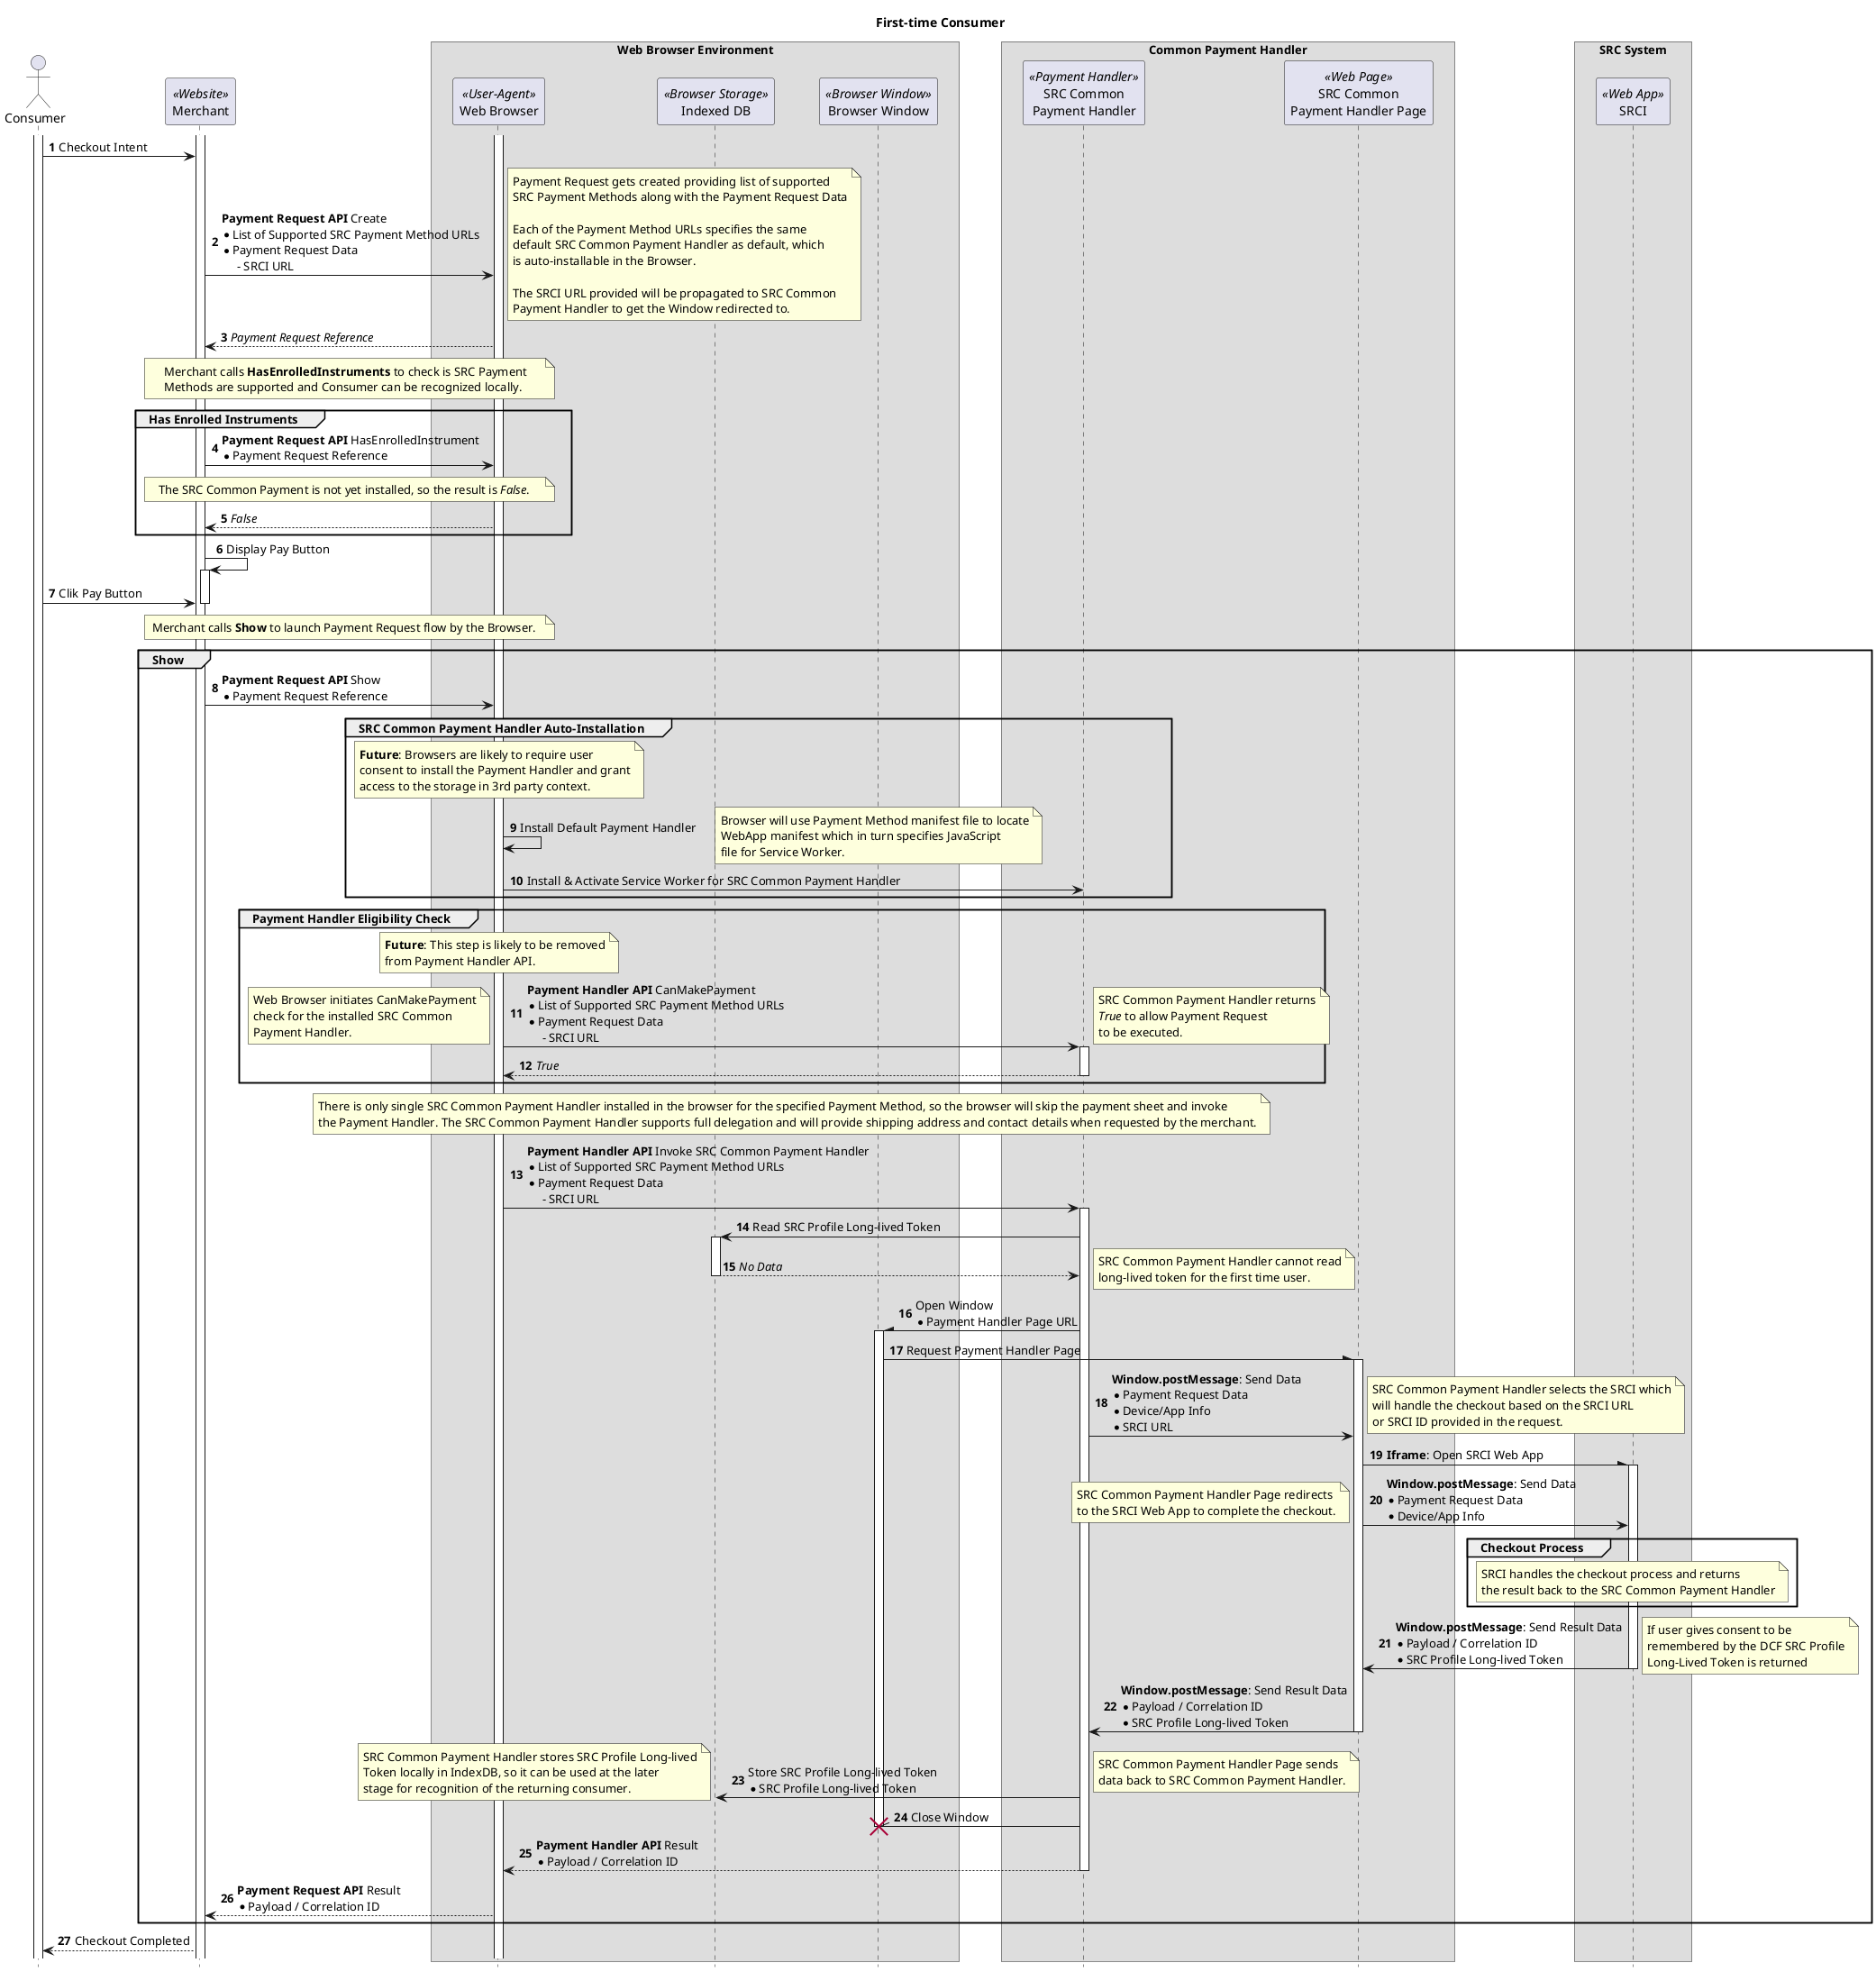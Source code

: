 @startuml

autonumber
hide footbox
skinparam ParticipantPadding 20
skinparam BoxPadding 10

title First-time Consumer

actor Consumer as Consumer
participant Merchant as Merchant <<Website>>

box "Web Browser Environment"
  participant "Web Browser" as Browser <<User-Agent>>
  participant "Indexed DB" as DB <<Browser Storage>>
  participant "Browser Window" as Window <<Browser Window>>
end box

box "Common Payment Handler"
  participant "SRC Common\nPayment Handler" as PH <<Payment Handler>>
  participant "SRC Common\nPayment Handler Page" as Page <<Web Page>>
end box

box "SRC System"
  participant "SRCI" as SRCI <<Web App>>
end box

activate Consumer
activate Merchant
activate Browser

Consumer->Merchant: Checkout Intent
Merchant->Browser: **Payment Request API** Create\n* List of Supported SRC Payment Method URLs\n* Payment Request Data\n     - SRCI URL
note right
  Payment Request gets created providing list of supported
  SRC Payment Methods along with the Payment Request Data

  Each of the Payment Method URLs specifies the same
  default SRC Common Payment Handler as default, which
  is auto-installable in the Browser.

  The SRCI URL provided will be propagated to SRC Common
  Payment Handler to get the Window redirected to.
end note
return //Payment Request Reference//

note over Merchant, Browser
  Merchant calls **HasEnrolledInstruments** to check is SRC Payment
  Methods are supported and Consumer can be recognized locally.
end note
group Has Enrolled Instruments
Merchant->Browser: **Payment Request API** HasEnrolledInstrument\n* Payment Request Reference
note over Merchant, Browser
  The SRC Common Payment is not yet installed, so the result is //False//. 
end note
Browser-->Merchant: //False//
end group
Merchant->Merchant: Display Pay Button
activate Merchant
Consumer->Merchant: Clik Pay Button
deactivate Merchant
note over Merchant, Browser
  Merchant calls **Show** to launch Payment Request flow by the Browser. 
end note
group Show
Merchant->Browser: **Payment Request API** Show\n* Payment Request Reference
group SRC Common Payment Handler Auto-Installation 
note over Browser
  **Future**: Browsers are likely to require user
  consent to install the Payment Handler and grant
  access to the storage in 3rd party context.
end note
Browser->Browser: Install Default Payment Handler
note right
  Browser will use Payment Method manifest file to locate
  WebApp manifest which in turn specifies JavaScript
  file for Service Worker.
end note
Browser->PH: Install & Activate Service Worker for SRC Common Payment Handler
end group

group Payment Handler Eligibility Check
note over Browser
  **Future**: This step is likely to be removed
  from Payment Handler API.
end note
Browser->PH: **Payment Handler API** CanMakePayment\n* List of Supported SRC Payment Method URLs\n* Payment Request Data\n     - SRCI URL
activate PH
note left
  Web Browser initiates CanMakePayment
  check for the installed SRC Common
  Payment Handler.
end note
note right
  SRC Common Payment Handler returns
  //True// to allow Payment Request
  to be executed.
end note
return //True//
end group
note over Browser, PH
  There is only single SRC Common Payment Handler installed in the browser for the specified Payment Method, so the browser will skip the payment sheet and invoke
  the Payment Handler. The SRC Common Payment Handler supports full delegation and will provide shipping address and contact details when requested by the merchant.
end note

Browser->PH: **Payment Handler API** Invoke SRC Common Payment Handler\n* List of Supported SRC Payment Method URLs\n* Payment Request Data\n     - SRCI URL
activate PH

PH->DB: Read SRC Profile Long-lived Token
activate DB
return //No Data//
note right
    SRC Common Payment Handler cannot read
    long-lived token for the first time user.
end note

PH-\Window: Open Window\n* Payment Handler Page URL
activate Window

Window-\Page: Request Payment Handler Page
activate Page
PH->Page: **Window.postMessage**: Send Data\n* Payment Request Data\n* Device/App Info\n* SRCI URL
note right
    SRC Common Payment Handler selects the SRCI which
    will handle the checkout based on the SRCI URL
    or SRCI ID provided in the request.
end note
Page-\SRCI: **Iframe**: Open SRCI Web App
activate SRCI
Page->SRCI: **Window.postMessage**: Send Data\n* Payment Request Data\n* Device/App Info
note left
    SRC Common Payment Handler Page redirects
    to the SRCI Web App to complete the checkout.
end note

group Checkout Process
note over SRCI
    SRCI handles the checkout process and returns
    the result back to the SRC Common Payment Handler
end note
end group

SRCI->Page: **Window.postMessage**: Send Result Data\n* Payload / Correlation ID\n* SRC Profile Long-lived Token
deactivate SRCI
note right
  If user gives consent to be
  remembered by the DCF SRC Profile
  Long-Lived Token is returned
end note
Page->PH: **Window.postMessage**: Send Result Data\n* Payload / Correlation ID\n* SRC Profile Long-lived Token
deactivate Page
PH->DB: Store SRC Profile Long-lived Token\n* SRC Profile Long-lived Token
note left
    SRC Common Payment Handler stores SRC Profile Long-lived
    Token locally in IndexDB, so it can be used at the later
    stage for recognition of the returning consumer.
end note
deactivate Page
note right
    SRC Common Payment Handler Page sends
    data back to SRC Common Payment Handler.
end note
PH-\\Window!!: Close Window

PH-->Browser: **Payment Handler API** Result\n* Payload / Correlation ID
deactivate PH
Browser-->Merchant: **Payment Request API** Result\n* Payload / Correlation ID
end group

Merchant-->Consumer: Checkout Completed

@enduml
